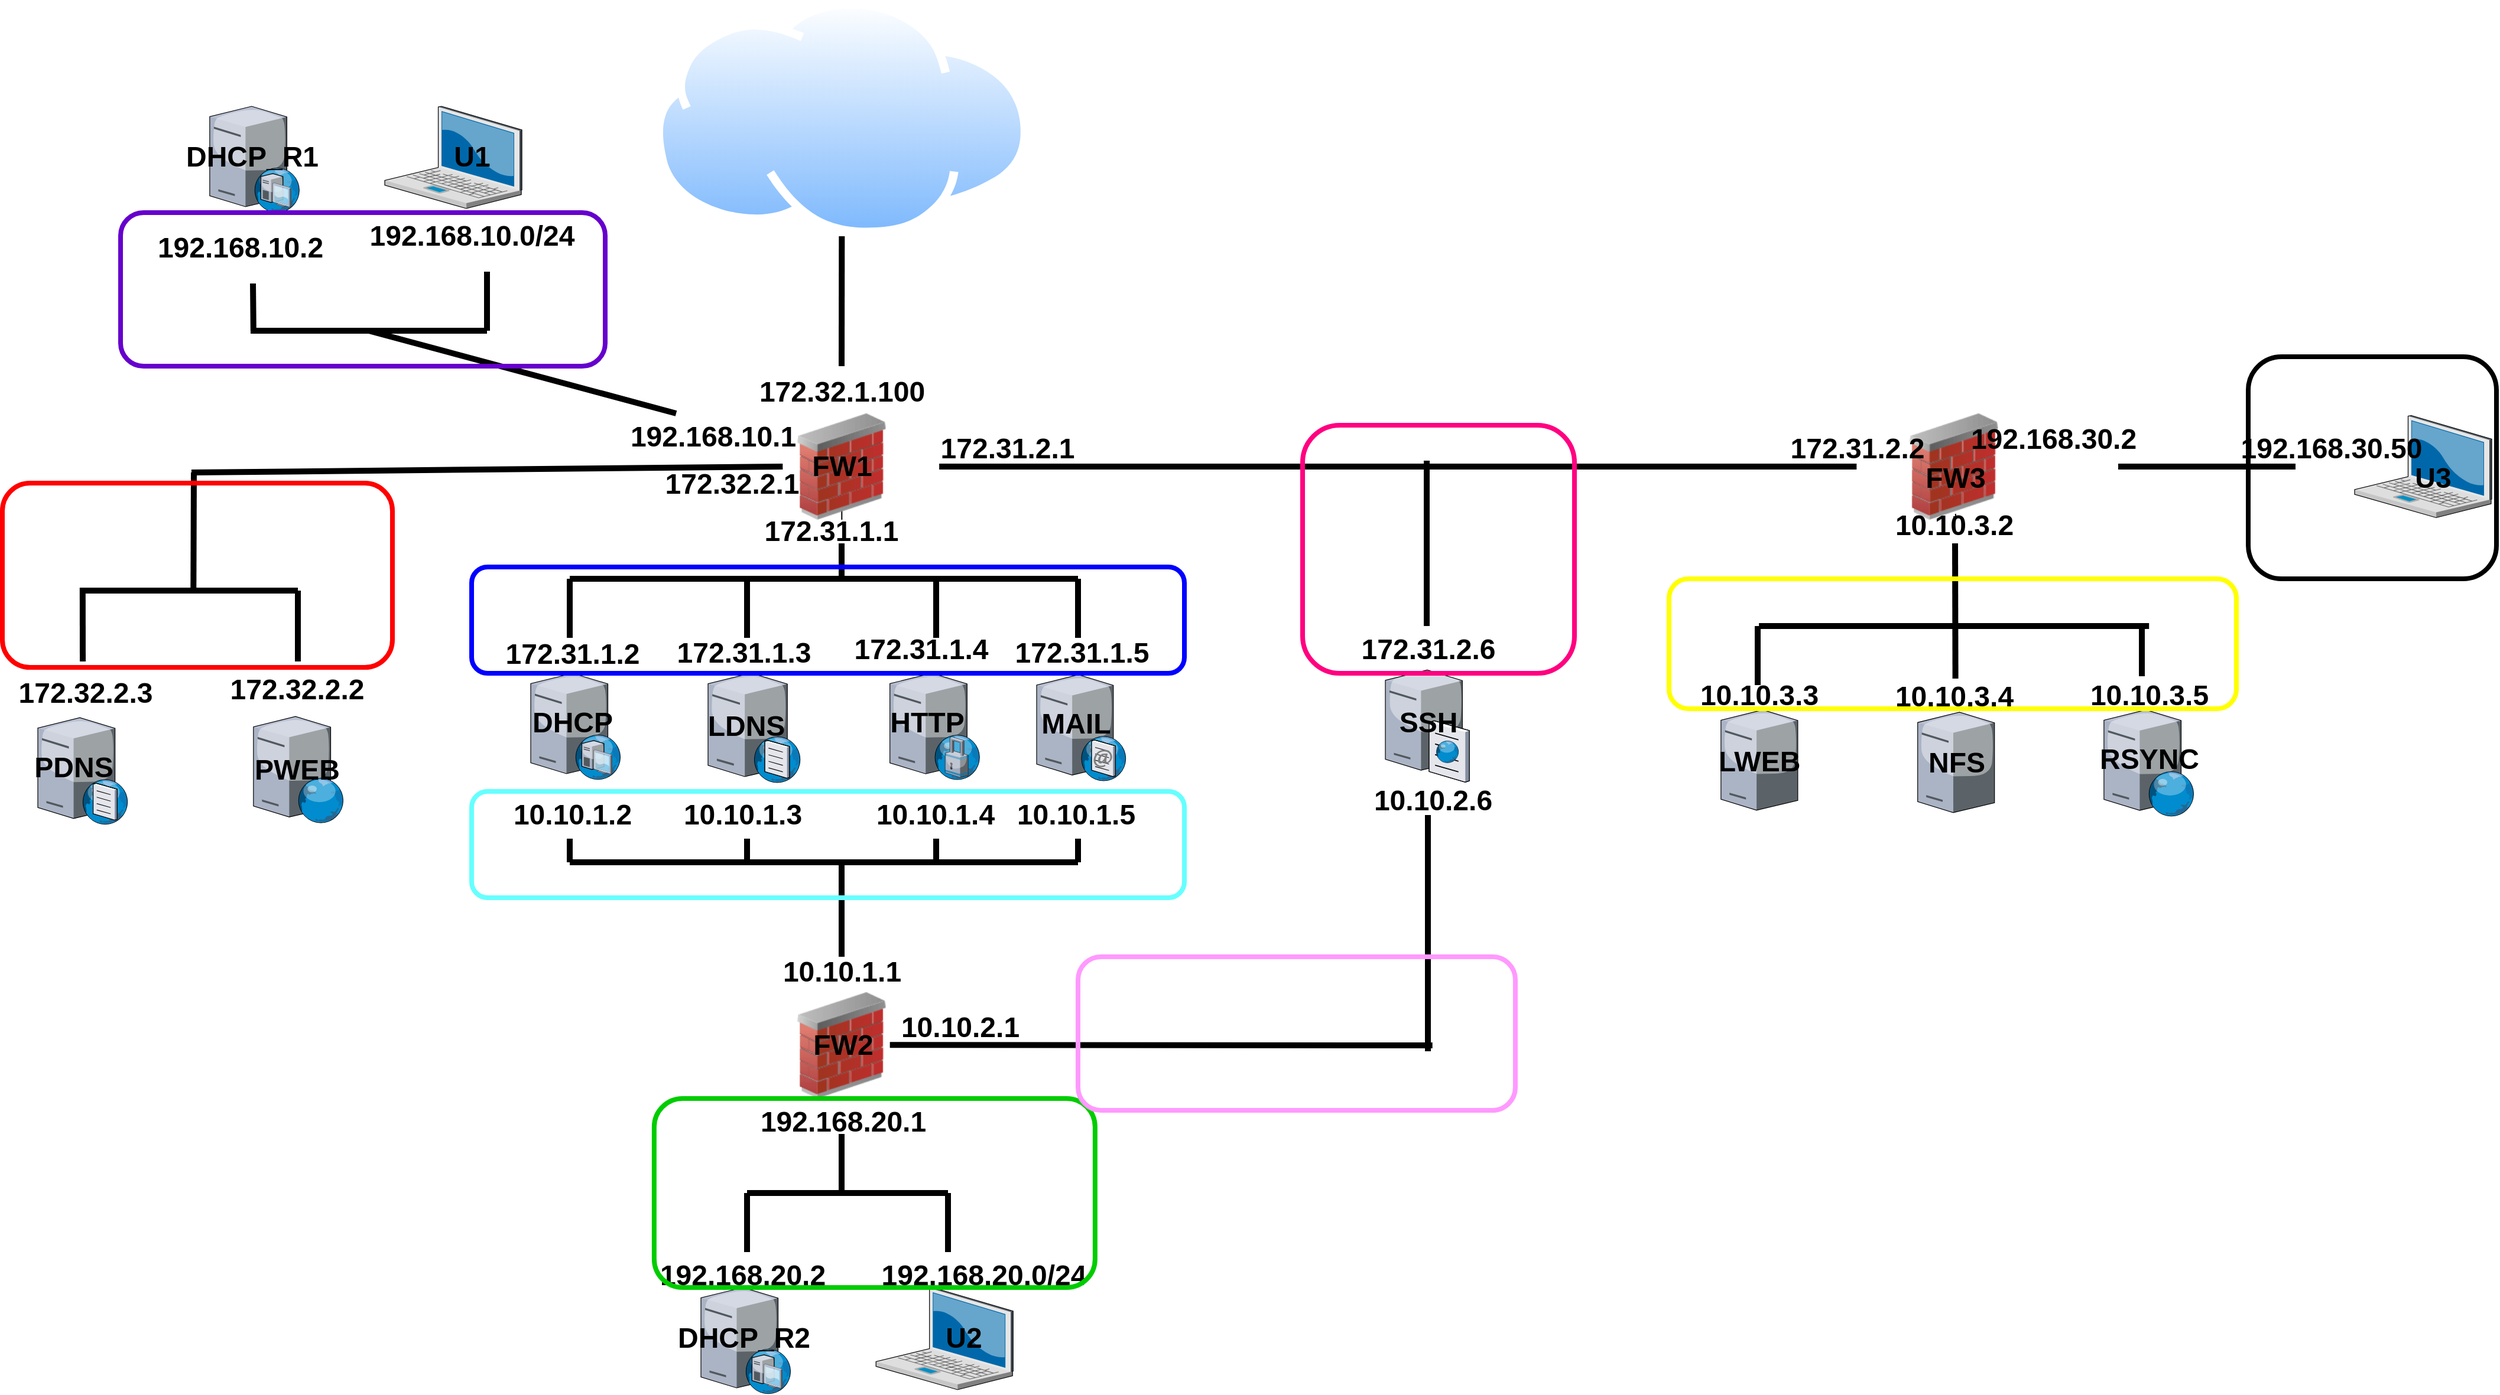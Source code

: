 <mxfile version="20.5.1" type="github">
  <diagram id="6a731a19-8d31-9384-78a2-239565b7b9f0" name="Page-1">
    <mxGraphModel dx="4001" dy="2646" grid="1" gridSize="10" guides="1" tooltips="1" connect="1" arrows="1" fold="1" page="1" pageScale="1" pageWidth="1169" pageHeight="1654" background="#FFFFFF" math="0" shadow="0">
      <root>
        <mxCell id="0" />
        <mxCell id="1" parent="0" />
        <mxCell id="1jXCcoFpXVr-cj9uIh6z-17" style="edgeStyle=elbowEdgeStyle;rounded=0;orthogonalLoop=1;jettySize=auto;elbow=vertical;html=1;exitX=0.5;exitY=1;exitDx=0;exitDy=0;endArrow=none;endFill=0;" parent="1" source="1YaqFMHaYyieEzxT80kR-2257" edge="1">
          <mxGeometry relative="1" as="geometry">
            <mxPoint x="-1409.84" y="-1225" as="targetPoint" />
          </mxGeometry>
        </mxCell>
        <mxCell id="1jXCcoFpXVr-cj9uIh6z-40" style="edgeStyle=none;rounded=0;orthogonalLoop=1;jettySize=auto;html=1;strokeColor=default;endArrow=none;endFill=0;strokeWidth=5;" parent="1" edge="1">
          <mxGeometry relative="1" as="geometry">
            <mxPoint x="-1410" y="-1160" as="targetPoint" />
            <mxPoint x="-1410" y="-1190" as="sourcePoint" />
          </mxGeometry>
        </mxCell>
        <mxCell id="1YaqFMHaYyieEzxT80kR-2257" value="" style="image;html=1;image=img/lib/clip_art/networking/Firewall_02_128x128.png" parent="1" vertex="1">
          <mxGeometry x="-1492.26" y="-1300" width="164.84" height="90" as="geometry" />
        </mxCell>
        <mxCell id="1YaqFMHaYyieEzxT80kR-2258" value="" style="aspect=fixed;perimeter=ellipsePerimeter;html=1;align=center;shadow=0;dashed=0;spacingTop=3;image;image=img/lib/active_directory/internet_cloud.svg;" parent="1" vertex="1">
          <mxGeometry x="-1568.57" y="-1650" width="317.46" height="200" as="geometry" />
        </mxCell>
        <mxCell id="1YaqFMHaYyieEzxT80kR-2264" style="rounded=1;orthogonalLoop=1;jettySize=auto;html=1;strokeColor=#000000;endArrow=none;endFill=0;strokeWidth=5;" parent="1" target="1YaqFMHaYyieEzxT80kR-2258" edge="1">
          <mxGeometry relative="1" as="geometry">
            <mxPoint x="-1410" y="-1340" as="sourcePoint" />
          </mxGeometry>
        </mxCell>
        <mxCell id="1YaqFMHaYyieEzxT80kR-2265" value="FW1" style="text;strokeColor=none;fillColor=none;html=1;fontSize=24;fontStyle=1;verticalAlign=middle;align=center;" parent="1" vertex="1">
          <mxGeometry x="-1459.84" y="-1275" width="100" height="40" as="geometry" />
        </mxCell>
        <mxCell id="1YaqFMHaYyieEzxT80kR-2283" value="" style="verticalLabelPosition=bottom;sketch=0;aspect=fixed;html=1;verticalAlign=top;strokeColor=none;align=center;outlineConnect=0;shape=mxgraph.citrix.dhcp_server;" parent="1" vertex="1">
          <mxGeometry x="-1673" y="-1080" width="76" height="90" as="geometry" />
        </mxCell>
        <mxCell id="1YaqFMHaYyieEzxT80kR-2284" value="" style="verticalLabelPosition=bottom;sketch=0;aspect=fixed;html=1;verticalAlign=top;strokeColor=none;align=center;outlineConnect=0;shape=mxgraph.citrix.dns_server;" parent="1" vertex="1">
          <mxGeometry x="-1523" y="-1082.5" width="78.57" height="95" as="geometry" />
        </mxCell>
        <mxCell id="1YaqFMHaYyieEzxT80kR-2285" value="DHCP" style="text;strokeColor=none;fillColor=none;html=1;fontSize=24;fontStyle=1;verticalAlign=middle;align=center;" parent="1" vertex="1">
          <mxGeometry x="-1673" y="-1048.43" width="70" height="20" as="geometry" />
        </mxCell>
        <mxCell id="1YaqFMHaYyieEzxT80kR-2286" value="LDNS" style="text;strokeColor=none;fillColor=none;html=1;fontSize=24;fontStyle=1;verticalAlign=middle;align=center;" parent="1" vertex="1">
          <mxGeometry x="-1523" y="-1045.94" width="63.84" height="21.87" as="geometry" />
        </mxCell>
        <mxCell id="1YaqFMHaYyieEzxT80kR-2288" value="" style="verticalLabelPosition=bottom;sketch=0;aspect=fixed;html=1;verticalAlign=top;strokeColor=none;align=center;outlineConnect=0;shape=mxgraph.citrix.proxy_server;" parent="1" vertex="1">
          <mxGeometry x="-1369.16" y="-1080.01" width="76.5" height="90" as="geometry" />
        </mxCell>
        <mxCell id="1jXCcoFpXVr-cj9uIh6z-9" value="HTTP" style="text;strokeColor=none;fillColor=none;html=1;fontSize=24;fontStyle=1;verticalAlign=middle;align=center;" parent="1" vertex="1">
          <mxGeometry x="-1369.16" y="-1044.68" width="62.09" height="12.5" as="geometry" />
        </mxCell>
        <mxCell id="1jXCcoFpXVr-cj9uIh6z-41" value="" style="endArrow=none;html=1;rounded=0;strokeColor=default;strokeWidth=5;" parent="1" edge="1">
          <mxGeometry width="50" height="50" relative="1" as="geometry">
            <mxPoint x="-1640" y="-1160" as="sourcePoint" />
            <mxPoint x="-1210" y="-1160" as="targetPoint" />
          </mxGeometry>
        </mxCell>
        <mxCell id="1jXCcoFpXVr-cj9uIh6z-43" value="" style="endArrow=none;html=1;rounded=0;strokeColor=default;strokeWidth=5;" parent="1" edge="1">
          <mxGeometry width="50" height="50" relative="1" as="geometry">
            <mxPoint x="-1640" y="-1110" as="sourcePoint" />
            <mxPoint x="-1640" y="-1160" as="targetPoint" />
          </mxGeometry>
        </mxCell>
        <mxCell id="1jXCcoFpXVr-cj9uIh6z-44" value="" style="endArrow=none;html=1;rounded=0;strokeColor=default;strokeWidth=5;" parent="1" edge="1">
          <mxGeometry width="50" height="50" relative="1" as="geometry">
            <mxPoint x="-1490" y="-1110" as="sourcePoint" />
            <mxPoint x="-1490" y="-1160" as="targetPoint" />
          </mxGeometry>
        </mxCell>
        <mxCell id="1jXCcoFpXVr-cj9uIh6z-45" value="" style="endArrow=none;html=1;rounded=0;strokeColor=default;strokeWidth=5;" parent="1" edge="1">
          <mxGeometry width="50" height="50" relative="1" as="geometry">
            <mxPoint x="-1330" y="-1110" as="sourcePoint" />
            <mxPoint x="-1330" y="-1160" as="targetPoint" />
          </mxGeometry>
        </mxCell>
        <mxCell id="1jXCcoFpXVr-cj9uIh6z-47" value="" style="endArrow=none;html=1;rounded=0;strokeColor=default;strokeWidth=5;" parent="1" edge="1">
          <mxGeometry width="50" height="50" relative="1" as="geometry">
            <mxPoint x="-1210" y="-1110" as="sourcePoint" />
            <mxPoint x="-1210" y="-1160" as="targetPoint" />
          </mxGeometry>
        </mxCell>
        <mxCell id="1jXCcoFpXVr-cj9uIh6z-48" value="" style="endArrow=none;html=1;rounded=0;strokeColor=default;strokeWidth=5;" parent="1" edge="1">
          <mxGeometry width="50" height="50" relative="1" as="geometry">
            <mxPoint x="-1640" y="-920" as="sourcePoint" />
            <mxPoint x="-1210" y="-920" as="targetPoint" />
          </mxGeometry>
        </mxCell>
        <mxCell id="1jXCcoFpXVr-cj9uIh6z-49" value="" style="endArrow=none;html=1;rounded=0;strokeColor=default;strokeWidth=5;" parent="1" edge="1">
          <mxGeometry width="50" height="50" relative="1" as="geometry">
            <mxPoint x="-1640" y="-940" as="sourcePoint" />
            <mxPoint x="-1640" y="-920" as="targetPoint" />
          </mxGeometry>
        </mxCell>
        <mxCell id="1jXCcoFpXVr-cj9uIh6z-50" value="" style="endArrow=none;html=1;rounded=0;strokeColor=default;strokeWidth=5;" parent="1" edge="1">
          <mxGeometry width="50" height="50" relative="1" as="geometry">
            <mxPoint x="-1490" y="-940" as="sourcePoint" />
            <mxPoint x="-1490" y="-920" as="targetPoint" />
          </mxGeometry>
        </mxCell>
        <mxCell id="1jXCcoFpXVr-cj9uIh6z-51" value="" style="endArrow=none;html=1;rounded=0;strokeColor=default;strokeWidth=5;" parent="1" edge="1">
          <mxGeometry width="50" height="50" relative="1" as="geometry">
            <mxPoint x="-1330" y="-940" as="sourcePoint" />
            <mxPoint x="-1330" y="-920" as="targetPoint" />
          </mxGeometry>
        </mxCell>
        <mxCell id="1jXCcoFpXVr-cj9uIh6z-52" value="" style="endArrow=none;html=1;rounded=0;strokeColor=default;strokeWidth=5;" parent="1" edge="1">
          <mxGeometry width="50" height="50" relative="1" as="geometry">
            <mxPoint x="-1210" y="-940" as="sourcePoint" />
            <mxPoint x="-1210" y="-920" as="targetPoint" />
          </mxGeometry>
        </mxCell>
        <mxCell id="1jXCcoFpXVr-cj9uIh6z-53" style="edgeStyle=elbowEdgeStyle;rounded=0;orthogonalLoop=1;jettySize=auto;elbow=vertical;html=1;exitX=0.5;exitY=1;exitDx=0;exitDy=0;endArrow=none;endFill=0;" parent="1" source="1jXCcoFpXVr-cj9uIh6z-54" edge="1">
          <mxGeometry relative="1" as="geometry">
            <mxPoint x="-467.58" y="-1215" as="targetPoint" />
          </mxGeometry>
        </mxCell>
        <mxCell id="1jXCcoFpXVr-cj9uIh6z-54" value="" style="image;html=1;image=img/lib/clip_art/networking/Firewall_02_128x128.png" parent="1" vertex="1">
          <mxGeometry x="-551.33" y="-1300" width="164.84" height="90" as="geometry" />
        </mxCell>
        <mxCell id="1jXCcoFpXVr-cj9uIh6z-55" value="FW3" style="text;strokeColor=none;fillColor=none;html=1;fontSize=24;fontStyle=1;verticalAlign=middle;align=center;" parent="1" vertex="1">
          <mxGeometry x="-517.58" y="-1265" width="100" height="40" as="geometry" />
        </mxCell>
        <mxCell id="1jXCcoFpXVr-cj9uIh6z-57" value="" style="endArrow=none;html=1;rounded=0;strokeColor=#000000;strokeWidth=5;" parent="1" edge="1">
          <mxGeometry width="50" height="50" relative="1" as="geometry">
            <mxPoint x="-1958.35" y="-1150" as="sourcePoint" />
            <mxPoint x="-1958" y="-1250" as="targetPoint" />
          </mxGeometry>
        </mxCell>
        <mxCell id="1jXCcoFpXVr-cj9uIh6z-58" value="" style="endArrow=none;html=1;rounded=0;strokeColor=#000000;strokeWidth=5;" parent="1" edge="1">
          <mxGeometry width="50" height="50" relative="1" as="geometry">
            <mxPoint x="-2050" y="-1150" as="sourcePoint" />
            <mxPoint x="-1870" y="-1150" as="targetPoint" />
            <Array as="points">
              <mxPoint x="-1957.58" y="-1150" />
            </Array>
          </mxGeometry>
        </mxCell>
        <mxCell id="1jXCcoFpXVr-cj9uIh6z-59" value="" style="verticalLabelPosition=bottom;sketch=0;aspect=fixed;html=1;verticalAlign=top;strokeColor=none;align=center;outlineConnect=0;shape=mxgraph.citrix.smtp_server;" parent="1" vertex="1">
          <mxGeometry x="-1245" y="-1081" width="76" height="92" as="geometry" />
        </mxCell>
        <mxCell id="1jXCcoFpXVr-cj9uIh6z-61" value="" style="verticalLabelPosition=bottom;sketch=0;aspect=fixed;html=1;verticalAlign=top;strokeColor=none;align=center;outlineConnect=0;shape=mxgraph.citrix.dns_server;" parent="1" vertex="1">
          <mxGeometry x="-2090" y="-1044.68" width="76.5" height="92.5" as="geometry" />
        </mxCell>
        <mxCell id="1jXCcoFpXVr-cj9uIh6z-62" value="" style="verticalLabelPosition=bottom;sketch=0;aspect=fixed;html=1;verticalAlign=top;strokeColor=none;align=center;outlineConnect=0;shape=mxgraph.citrix.web_server;" parent="1" vertex="1">
          <mxGeometry x="-1907.58" y="-1043.43" width="76.5" height="90" as="geometry" />
        </mxCell>
        <mxCell id="1jXCcoFpXVr-cj9uIh6z-63" value="" style="endArrow=none;html=1;rounded=0;strokeColor=#000000;strokeWidth=5;" parent="1" edge="1">
          <mxGeometry width="50" height="50" relative="1" as="geometry">
            <mxPoint x="-2052" y="-1090" as="sourcePoint" />
            <mxPoint x="-2052.09" y="-1152.5" as="targetPoint" />
          </mxGeometry>
        </mxCell>
        <mxCell id="1jXCcoFpXVr-cj9uIh6z-64" value="" style="endArrow=none;html=1;rounded=0;strokeColor=#000000;strokeWidth=5;" parent="1" edge="1">
          <mxGeometry width="50" height="50" relative="1" as="geometry">
            <mxPoint x="-1870" y="-1090" as="sourcePoint" />
            <mxPoint x="-1870" y="-1150" as="targetPoint" />
          </mxGeometry>
        </mxCell>
        <mxCell id="1jXCcoFpXVr-cj9uIh6z-65" value="MAIL" style="text;strokeColor=none;fillColor=none;html=1;fontSize=24;fontStyle=1;verticalAlign=middle;align=center;" parent="1" vertex="1">
          <mxGeometry x="-1245" y="-1049.07" width="65" height="25" as="geometry" />
        </mxCell>
        <mxCell id="1jXCcoFpXVr-cj9uIh6z-69" value="" style="endArrow=none;html=1;rounded=0;strokeColor=#000000;strokeWidth=5;entryX=0;entryY=0.5;entryDx=0;entryDy=0;" parent="1" target="1YaqFMHaYyieEzxT80kR-2265" edge="1">
          <mxGeometry width="50" height="50" relative="1" as="geometry">
            <mxPoint x="-1960" y="-1250" as="sourcePoint" />
            <mxPoint x="-1550" y="-1280" as="targetPoint" />
          </mxGeometry>
        </mxCell>
        <mxCell id="1jXCcoFpXVr-cj9uIh6z-71" value="" style="endArrow=none;html=1;rounded=0;strokeColor=#000000;strokeWidth=5;exitX=1;exitY=0.5;exitDx=0;exitDy=0;" parent="1" source="1YaqFMHaYyieEzxT80kR-2257" target="1jXCcoFpXVr-cj9uIh6z-54" edge="1">
          <mxGeometry width="50" height="50" relative="1" as="geometry">
            <mxPoint x="-1270" y="-1230" as="sourcePoint" />
            <mxPoint x="-1220" y="-1280" as="targetPoint" />
          </mxGeometry>
        </mxCell>
        <mxCell id="1jXCcoFpXVr-cj9uIh6z-72" value="" style="verticalLabelPosition=bottom;sketch=0;aspect=fixed;html=1;verticalAlign=top;strokeColor=none;align=center;outlineConnect=0;shape=mxgraph.citrix.web_server;" parent="1" vertex="1">
          <mxGeometry x="-342.07" y="-1049.07" width="76.5" height="90" as="geometry" />
        </mxCell>
        <mxCell id="1jXCcoFpXVr-cj9uIh6z-73" value="" style="verticalLabelPosition=bottom;sketch=0;aspect=fixed;html=1;verticalAlign=top;strokeColor=none;align=center;outlineConnect=0;shape=mxgraph.citrix.tower_server;" parent="1" vertex="1">
          <mxGeometry x="-499.65" y="-1047.08" width="65" height="85" as="geometry" />
        </mxCell>
        <mxCell id="1jXCcoFpXVr-cj9uIh6z-75" value="" style="verticalLabelPosition=bottom;sketch=0;aspect=fixed;html=1;verticalAlign=top;strokeColor=none;align=center;outlineConnect=0;shape=mxgraph.citrix.tower_server;" parent="1" vertex="1">
          <mxGeometry x="-666.07" y="-1049.07" width="65" height="85" as="geometry" />
        </mxCell>
        <mxCell id="1jXCcoFpXVr-cj9uIh6z-76" value="" style="endArrow=none;html=1;rounded=0;strokeColor=#000000;strokeWidth=5;" parent="1" edge="1">
          <mxGeometry width="50" height="50" relative="1" as="geometry">
            <mxPoint x="-635" y="-1070" as="sourcePoint" />
            <mxPoint x="-635" y="-1120" as="targetPoint" />
          </mxGeometry>
        </mxCell>
        <mxCell id="1jXCcoFpXVr-cj9uIh6z-77" value="" style="endArrow=none;html=1;rounded=0;strokeColor=#000000;strokeWidth=5;" parent="1" edge="1">
          <mxGeometry width="50" height="50" relative="1" as="geometry">
            <mxPoint x="-467.7" y="-1075.51" as="sourcePoint" />
            <mxPoint x="-468" y="-1190" as="targetPoint" />
          </mxGeometry>
        </mxCell>
        <mxCell id="1jXCcoFpXVr-cj9uIh6z-78" value="" style="endArrow=none;html=1;rounded=0;strokeColor=#000000;strokeWidth=5;" parent="1" edge="1">
          <mxGeometry width="50" height="50" relative="1" as="geometry">
            <mxPoint x="-310.0" y="-1077.5" as="sourcePoint" />
            <mxPoint x="-310" y="-1120" as="targetPoint" />
          </mxGeometry>
        </mxCell>
        <mxCell id="1jXCcoFpXVr-cj9uIh6z-79" value="" style="endArrow=none;html=1;rounded=0;strokeColor=#000000;strokeWidth=5;" parent="1" edge="1">
          <mxGeometry width="50" height="50" relative="1" as="geometry">
            <mxPoint x="-633.91" y="-1120" as="sourcePoint" />
            <mxPoint x="-303.91" y="-1120" as="targetPoint" />
          </mxGeometry>
        </mxCell>
        <mxCell id="1jXCcoFpXVr-cj9uIh6z-81" value="" style="verticalLabelPosition=bottom;sketch=0;aspect=fixed;html=1;verticalAlign=top;strokeColor=none;align=center;outlineConnect=0;shape=mxgraph.citrix.laptop_2;" parent="1" vertex="1">
          <mxGeometry x="-130" y="-1298.25" width="116" height="86.5" as="geometry" />
        </mxCell>
        <mxCell id="1jXCcoFpXVr-cj9uIh6z-82" value="" style="endArrow=none;html=1;rounded=0;strokeColor=#000000;strokeWidth=5;" parent="1" edge="1">
          <mxGeometry width="50" height="50" relative="1" as="geometry">
            <mxPoint x="-330" y="-1255" as="sourcePoint" />
            <mxPoint x="-180" y="-1255" as="targetPoint" />
          </mxGeometry>
        </mxCell>
        <mxCell id="1jXCcoFpXVr-cj9uIh6z-83" value="" style="endArrow=none;html=1;rounded=0;strokeColor=#000000;strokeWidth=5;" parent="1" edge="1">
          <mxGeometry width="50" height="50" relative="1" as="geometry">
            <mxPoint x="-915" y="-1120" as="sourcePoint" />
            <mxPoint x="-915" y="-1260" as="targetPoint" />
          </mxGeometry>
        </mxCell>
        <mxCell id="1jXCcoFpXVr-cj9uIh6z-84" value="" style="verticalLabelPosition=bottom;sketch=0;aspect=fixed;html=1;verticalAlign=top;strokeColor=none;align=center;outlineConnect=0;shape=mxgraph.citrix.ftp_server;" parent="1" vertex="1">
          <mxGeometry x="-950" y="-1085" width="71" height="97" as="geometry" />
        </mxCell>
        <mxCell id="1jXCcoFpXVr-cj9uIh6z-85" value="SSH" style="text;strokeColor=none;fillColor=none;html=1;fontSize=24;fontStyle=1;verticalAlign=middle;align=center;" parent="1" vertex="1">
          <mxGeometry x="-964" y="-1058" width="100" height="40" as="geometry" />
        </mxCell>
        <mxCell id="1jXCcoFpXVr-cj9uIh6z-86" value="" style="endArrow=none;html=1;rounded=0;strokeColor=#000000;strokeWidth=5;" parent="1" edge="1">
          <mxGeometry width="50" height="50" relative="1" as="geometry">
            <mxPoint x="-914" y="-770" as="sourcePoint" />
            <mxPoint x="-914" y="-960" as="targetPoint" />
            <Array as="points">
              <mxPoint x="-914" y="-760" />
              <mxPoint x="-914" y="-770" />
            </Array>
          </mxGeometry>
        </mxCell>
        <mxCell id="1jXCcoFpXVr-cj9uIh6z-87" value="PWEB" style="text;strokeColor=none;fillColor=none;html=1;fontSize=24;fontStyle=1;verticalAlign=middle;align=center;" parent="1" vertex="1">
          <mxGeometry x="-1910.08" y="-1008.43" width="79" height="20" as="geometry" />
        </mxCell>
        <mxCell id="1jXCcoFpXVr-cj9uIh6z-88" value="PDNS" style="text;strokeColor=none;fillColor=none;html=1;fontSize=24;fontStyle=1;verticalAlign=middle;align=center;" parent="1" vertex="1">
          <mxGeometry x="-2100" y="-1012.43" width="80" height="24" as="geometry" />
        </mxCell>
        <mxCell id="1jXCcoFpXVr-cj9uIh6z-90" value="" style="image;html=1;image=img/lib/clip_art/networking/Firewall_02_128x128.png" parent="1" vertex="1">
          <mxGeometry x="-1492.26" y="-810" width="164.84" height="90" as="geometry" />
        </mxCell>
        <mxCell id="1jXCcoFpXVr-cj9uIh6z-91" value="FW2" style="text;strokeColor=none;fillColor=none;html=1;fontSize=24;fontStyle=1;verticalAlign=middle;align=center;" parent="1" vertex="1">
          <mxGeometry x="-1459.16" y="-785" width="100" height="40" as="geometry" />
        </mxCell>
        <mxCell id="1jXCcoFpXVr-cj9uIh6z-92" value="" style="endArrow=none;html=1;rounded=0;strokeColor=#000000;strokeWidth=5;" parent="1" edge="1">
          <mxGeometry width="50" height="50" relative="1" as="geometry">
            <mxPoint x="-1410" y="-840" as="sourcePoint" />
            <mxPoint x="-1410" y="-920" as="targetPoint" />
          </mxGeometry>
        </mxCell>
        <mxCell id="1jXCcoFpXVr-cj9uIh6z-93" value="" style="endArrow=none;html=1;rounded=0;strokeColor=#000000;strokeWidth=5;" parent="1" edge="1">
          <mxGeometry width="50" height="50" relative="1" as="geometry">
            <mxPoint x="-1410" y="-640" as="sourcePoint" />
            <mxPoint x="-1410" y="-690" as="targetPoint" />
          </mxGeometry>
        </mxCell>
        <mxCell id="1jXCcoFpXVr-cj9uIh6z-94" value="" style="endArrow=none;html=1;rounded=0;strokeColor=#000000;strokeWidth=5;" parent="1" edge="1">
          <mxGeometry width="50" height="50" relative="1" as="geometry">
            <mxPoint x="-1490" y="-640" as="sourcePoint" />
            <mxPoint x="-1320" y="-640" as="targetPoint" />
          </mxGeometry>
        </mxCell>
        <mxCell id="1jXCcoFpXVr-cj9uIh6z-95" value="" style="endArrow=none;html=1;rounded=0;strokeColor=#000000;strokeWidth=5;" parent="1" edge="1">
          <mxGeometry width="50" height="50" relative="1" as="geometry">
            <mxPoint x="-1490" y="-590" as="sourcePoint" />
            <mxPoint x="-1490" y="-640" as="targetPoint" />
          </mxGeometry>
        </mxCell>
        <mxCell id="1jXCcoFpXVr-cj9uIh6z-96" value="" style="endArrow=none;html=1;rounded=0;strokeColor=#000000;strokeWidth=5;" parent="1" edge="1">
          <mxGeometry width="50" height="50" relative="1" as="geometry">
            <mxPoint x="-1320" y="-590" as="sourcePoint" />
            <mxPoint x="-1320" y="-640" as="targetPoint" />
          </mxGeometry>
        </mxCell>
        <mxCell id="1jXCcoFpXVr-cj9uIh6z-97" value="" style="verticalLabelPosition=bottom;sketch=0;aspect=fixed;html=1;verticalAlign=top;strokeColor=none;align=center;outlineConnect=0;shape=mxgraph.citrix.dhcp_server;" parent="1" vertex="1">
          <mxGeometry x="-1529" y="-560" width="76" height="90" as="geometry" />
        </mxCell>
        <mxCell id="1jXCcoFpXVr-cj9uIh6z-98" value="" style="verticalLabelPosition=bottom;sketch=0;aspect=fixed;html=1;verticalAlign=top;strokeColor=none;align=center;outlineConnect=0;shape=mxgraph.citrix.laptop_2;" parent="1" vertex="1">
          <mxGeometry x="-1380.91" y="-560" width="116" height="86.5" as="geometry" />
        </mxCell>
        <mxCell id="1jXCcoFpXVr-cj9uIh6z-99" value="" style="endArrow=none;html=1;rounded=0;strokeColor=#000000;strokeWidth=5;" parent="1" edge="1">
          <mxGeometry width="50" height="50" relative="1" as="geometry">
            <mxPoint x="-1369.16" y="-765.34" as="sourcePoint" />
            <mxPoint x="-910.16" y="-765" as="targetPoint" />
          </mxGeometry>
        </mxCell>
        <mxCell id="1jXCcoFpXVr-cj9uIh6z-100" value="NFS" style="text;strokeColor=none;fillColor=none;html=1;fontSize=24;fontStyle=1;verticalAlign=middle;align=center;" parent="1" vertex="1">
          <mxGeometry x="-517.15" y="-1024.07" width="100" height="40" as="geometry" />
        </mxCell>
        <mxCell id="1jXCcoFpXVr-cj9uIh6z-101" value="RSYNC" style="text;strokeColor=none;fillColor=none;html=1;fontSize=24;fontStyle=1;verticalAlign=middle;align=center;" parent="1" vertex="1">
          <mxGeometry x="-354.24" y="-1026.57" width="100" height="40" as="geometry" />
        </mxCell>
        <mxCell id="1jXCcoFpXVr-cj9uIh6z-102" value="LWEB" style="text;strokeColor=none;fillColor=none;html=1;fontSize=24;fontStyle=1;verticalAlign=middle;align=center;" parent="1" vertex="1">
          <mxGeometry x="-683.57" y="-1024.58" width="100" height="40" as="geometry" />
        </mxCell>
        <mxCell id="1jXCcoFpXVr-cj9uIh6z-103" value="DHCP_R2" style="text;strokeColor=none;fillColor=none;html=1;fontSize=24;fontStyle=1;verticalAlign=middle;align=center;" parent="1" vertex="1">
          <mxGeometry x="-1534" y="-534.25" width="81" height="35" as="geometry" />
        </mxCell>
        <mxCell id="xXtHXDpP3TSkbvL2k7ko-1" value="172.32.2.3" style="text;strokeColor=none;fillColor=none;html=1;fontSize=24;fontStyle=1;verticalAlign=middle;align=center;" vertex="1" parent="1">
          <mxGeometry x="-2100" y="-1083" width="100" height="40" as="geometry" />
        </mxCell>
        <mxCell id="xXtHXDpP3TSkbvL2k7ko-2" value="172.32.2.2" style="text;strokeColor=none;fillColor=none;html=1;fontSize=24;fontStyle=1;verticalAlign=middle;align=center;" vertex="1" parent="1">
          <mxGeometry x="-1920.58" y="-1085.94" width="100" height="40" as="geometry" />
        </mxCell>
        <mxCell id="xXtHXDpP3TSkbvL2k7ko-3" value="172.32.2.1" style="text;strokeColor=none;fillColor=none;html=1;fontSize=24;fontStyle=1;verticalAlign=middle;align=center;" vertex="1" parent="1">
          <mxGeometry x="-1553" y="-1260" width="100" height="40" as="geometry" />
        </mxCell>
        <mxCell id="xXtHXDpP3TSkbvL2k7ko-4" value="" style="rounded=1;whiteSpace=wrap;html=1;fillColor=none;strokeColor=#FF0000;fillStyle=hatch;glass=0;shadow=0;gradientColor=none;strokeWidth=4;" vertex="1" parent="1">
          <mxGeometry x="-2120" y="-1240.94" width="330" height="155.94" as="geometry" />
        </mxCell>
        <mxCell id="xXtHXDpP3TSkbvL2k7ko-5" value="172.31.1.2" style="text;strokeColor=none;fillColor=none;html=1;fontSize=24;fontStyle=1;verticalAlign=middle;align=center;shadow=0;glass=0;fillStyle=hatch;strokeWidth=4;" vertex="1" parent="1">
          <mxGeometry x="-1688" y="-1116" width="100" height="40" as="geometry" />
        </mxCell>
        <mxCell id="xXtHXDpP3TSkbvL2k7ko-6" value="172.31.1.3" style="text;strokeColor=none;fillColor=none;html=1;fontSize=24;fontStyle=1;verticalAlign=middle;align=center;shadow=0;glass=0;fillStyle=hatch;strokeWidth=4;" vertex="1" parent="1">
          <mxGeometry x="-1543.5" y="-1117.5" width="100" height="40" as="geometry" />
        </mxCell>
        <mxCell id="xXtHXDpP3TSkbvL2k7ko-7" value="172.31.1.4" style="text;strokeColor=none;fillColor=none;html=1;fontSize=24;fontStyle=1;verticalAlign=middle;align=center;shadow=0;glass=0;fillStyle=hatch;strokeWidth=4;" vertex="1" parent="1">
          <mxGeometry x="-1392.66" y="-1120" width="100" height="40" as="geometry" />
        </mxCell>
        <mxCell id="xXtHXDpP3TSkbvL2k7ko-8" value="172.31.1.5" style="text;strokeColor=none;fillColor=none;html=1;fontSize=24;fontStyle=1;verticalAlign=middle;align=center;shadow=0;glass=0;fillStyle=hatch;strokeWidth=4;" vertex="1" parent="1">
          <mxGeometry x="-1257" y="-1117.5" width="100" height="40" as="geometry" />
        </mxCell>
        <mxCell id="xXtHXDpP3TSkbvL2k7ko-9" value="10.10.1.2" style="text;strokeColor=none;fillColor=none;html=1;fontSize=24;fontStyle=1;verticalAlign=middle;align=center;shadow=0;glass=0;fillStyle=hatch;strokeWidth=4;" vertex="1" parent="1">
          <mxGeometry x="-1688" y="-980" width="100" height="40" as="geometry" />
        </mxCell>
        <mxCell id="xXtHXDpP3TSkbvL2k7ko-11" value="10.10.1.3" style="text;strokeColor=none;fillColor=none;html=1;fontSize=24;fontStyle=1;verticalAlign=middle;align=center;shadow=0;glass=0;fillStyle=hatch;strokeWidth=4;" vertex="1" parent="1">
          <mxGeometry x="-1544.43" y="-980" width="100" height="40" as="geometry" />
        </mxCell>
        <mxCell id="xXtHXDpP3TSkbvL2k7ko-12" value="10.10.1.4" style="text;strokeColor=none;fillColor=none;html=1;fontSize=24;fontStyle=1;verticalAlign=middle;align=center;shadow=0;glass=0;fillStyle=hatch;strokeWidth=4;" vertex="1" parent="1">
          <mxGeometry x="-1380.91" y="-980" width="100" height="40" as="geometry" />
        </mxCell>
        <mxCell id="xXtHXDpP3TSkbvL2k7ko-13" value="10.10.1.5" style="text;strokeColor=none;fillColor=none;html=1;fontSize=24;fontStyle=1;verticalAlign=middle;align=center;shadow=0;glass=0;fillStyle=hatch;strokeWidth=4;" vertex="1" parent="1">
          <mxGeometry x="-1262.5" y="-980" width="100" height="40" as="geometry" />
        </mxCell>
        <mxCell id="xXtHXDpP3TSkbvL2k7ko-14" value="10.10.1.1" style="text;strokeColor=none;fillColor=none;html=1;fontSize=24;fontStyle=1;verticalAlign=middle;align=center;shadow=0;glass=0;fillStyle=hatch;strokeWidth=4;" vertex="1" parent="1">
          <mxGeometry x="-1459.84" y="-847" width="100" height="40" as="geometry" />
        </mxCell>
        <mxCell id="xXtHXDpP3TSkbvL2k7ko-15" value="10.10.2.1" style="text;strokeColor=none;fillColor=none;html=1;fontSize=24;fontStyle=1;verticalAlign=middle;align=center;shadow=0;glass=0;fillStyle=hatch;strokeWidth=4;" vertex="1" parent="1">
          <mxGeometry x="-1359.84" y="-800" width="100" height="40" as="geometry" />
        </mxCell>
        <mxCell id="xXtHXDpP3TSkbvL2k7ko-16" value="192.168.20.1" style="text;strokeColor=none;fillColor=none;html=1;fontSize=24;fontStyle=1;verticalAlign=middle;align=center;shadow=0;glass=0;fillStyle=hatch;strokeWidth=4;" vertex="1" parent="1">
          <mxGeometry x="-1458.84" y="-720" width="100" height="40" as="geometry" />
        </mxCell>
        <mxCell id="xXtHXDpP3TSkbvL2k7ko-18" value="192.168.20.2" style="text;strokeColor=none;fillColor=none;html=1;fontSize=24;fontStyle=1;verticalAlign=middle;align=center;shadow=0;glass=0;fillStyle=hatch;strokeWidth=4;" vertex="1" parent="1">
          <mxGeometry x="-1544.43" y="-590" width="100" height="40" as="geometry" />
        </mxCell>
        <mxCell id="xXtHXDpP3TSkbvL2k7ko-20" value="192.168.20.0/24" style="text;strokeColor=none;fillColor=none;html=1;fontSize=24;fontStyle=1;verticalAlign=middle;align=center;shadow=0;glass=0;fillStyle=hatch;strokeWidth=4;" vertex="1" parent="1">
          <mxGeometry x="-1340" y="-590" width="100" height="40" as="geometry" />
        </mxCell>
        <mxCell id="xXtHXDpP3TSkbvL2k7ko-21" value="172.31.1.1" style="text;strokeColor=none;fillColor=none;html=1;fontSize=24;fontStyle=1;verticalAlign=middle;align=center;shadow=0;glass=0;fillStyle=hatch;strokeWidth=4;" vertex="1" parent="1">
          <mxGeometry x="-1469.16" y="-1220" width="100" height="40" as="geometry" />
        </mxCell>
        <mxCell id="xXtHXDpP3TSkbvL2k7ko-22" value="172.32.1.100" style="text;strokeColor=none;fillColor=none;html=1;fontSize=24;fontStyle=1;verticalAlign=middle;align=center;" vertex="1" parent="1">
          <mxGeometry x="-1459.84" y="-1338" width="100" height="40" as="geometry" />
        </mxCell>
        <mxCell id="xXtHXDpP3TSkbvL2k7ko-25" value="172.31.2.1" style="text;strokeColor=none;fillColor=none;html=1;fontSize=24;fontStyle=1;verticalAlign=middle;align=center;shadow=0;glass=0;fillStyle=hatch;strokeWidth=4;" vertex="1" parent="1">
          <mxGeometry x="-1320" y="-1290" width="100" height="40" as="geometry" />
        </mxCell>
        <mxCell id="xXtHXDpP3TSkbvL2k7ko-26" value="172.31.2.6" style="text;strokeColor=none;fillColor=none;html=1;fontSize=24;fontStyle=1;verticalAlign=middle;align=center;shadow=0;glass=0;fillStyle=hatch;strokeWidth=4;" vertex="1" parent="1">
          <mxGeometry x="-964.5" y="-1120" width="100" height="40" as="geometry" />
        </mxCell>
        <mxCell id="xXtHXDpP3TSkbvL2k7ko-27" value="10.10.2.6" style="text;strokeColor=none;fillColor=none;html=1;fontSize=24;fontStyle=1;verticalAlign=middle;align=center;shadow=0;glass=0;fillStyle=hatch;strokeWidth=4;" vertex="1" parent="1">
          <mxGeometry x="-960" y="-992.18" width="100" height="40" as="geometry" />
        </mxCell>
        <mxCell id="xXtHXDpP3TSkbvL2k7ko-28" value="10.10.3.2" style="text;strokeColor=none;fillColor=none;html=1;fontSize=24;fontStyle=1;verticalAlign=middle;align=center;shadow=0;glass=0;fillStyle=hatch;strokeWidth=4;" vertex="1" parent="1">
          <mxGeometry x="-518.91" y="-1225" width="100" height="40" as="geometry" />
        </mxCell>
        <mxCell id="xXtHXDpP3TSkbvL2k7ko-29" value="10.10.3.3" style="text;strokeColor=none;fillColor=none;html=1;fontSize=24;fontStyle=1;verticalAlign=middle;align=center;shadow=0;glass=0;fillStyle=hatch;strokeWidth=4;" vertex="1" parent="1">
          <mxGeometry x="-683.57" y="-1081" width="100" height="40" as="geometry" />
        </mxCell>
        <mxCell id="xXtHXDpP3TSkbvL2k7ko-30" value="10.10.3.4" style="text;strokeColor=none;fillColor=none;html=1;fontSize=24;fontStyle=1;verticalAlign=middle;align=center;shadow=0;glass=0;fillStyle=hatch;strokeWidth=4;" vertex="1" parent="1">
          <mxGeometry x="-518.91" y="-1080" width="100" height="40" as="geometry" />
        </mxCell>
        <mxCell id="xXtHXDpP3TSkbvL2k7ko-31" value="10.10.3.5" style="text;strokeColor=none;fillColor=none;html=1;fontSize=24;fontStyle=1;verticalAlign=middle;align=center;shadow=0;glass=0;fillStyle=hatch;strokeWidth=4;" vertex="1" parent="1">
          <mxGeometry x="-354.24" y="-1081" width="100" height="40" as="geometry" />
        </mxCell>
        <mxCell id="xXtHXDpP3TSkbvL2k7ko-32" value="192.168.30.2" style="text;strokeColor=none;fillColor=none;html=1;fontSize=24;fontStyle=1;verticalAlign=middle;align=center;shadow=0;glass=0;fillStyle=hatch;strokeWidth=4;" vertex="1" parent="1">
          <mxGeometry x="-434.65" y="-1298" width="100" height="40" as="geometry" />
        </mxCell>
        <mxCell id="xXtHXDpP3TSkbvL2k7ko-33" value="192.168.30.50" style="text;strokeColor=none;fillColor=none;html=1;fontSize=24;fontStyle=1;verticalAlign=middle;align=center;shadow=0;glass=0;fillStyle=hatch;strokeWidth=4;" vertex="1" parent="1">
          <mxGeometry x="-200.0" y="-1290" width="100" height="40" as="geometry" />
        </mxCell>
        <mxCell id="xXtHXDpP3TSkbvL2k7ko-36" value="U2" style="text;strokeColor=none;fillColor=none;html=1;fontSize=24;fontStyle=1;verticalAlign=middle;align=center;shadow=0;glass=0;fillStyle=hatch;strokeWidth=4;" vertex="1" parent="1">
          <mxGeometry x="-1357" y="-537" width="100" height="40" as="geometry" />
        </mxCell>
        <mxCell id="xXtHXDpP3TSkbvL2k7ko-37" value="U3" style="text;strokeColor=none;fillColor=none;html=1;fontSize=24;fontStyle=1;verticalAlign=middle;align=center;shadow=0;glass=0;fillStyle=hatch;strokeWidth=4;" vertex="1" parent="1">
          <mxGeometry x="-114" y="-1265" width="100" height="40" as="geometry" />
        </mxCell>
        <mxCell id="xXtHXDpP3TSkbvL2k7ko-38" value="172.31.2.2" style="text;strokeColor=none;fillColor=none;html=1;fontSize=24;fontStyle=1;verticalAlign=middle;align=center;shadow=0;glass=0;fillStyle=hatch;strokeWidth=4;" vertex="1" parent="1">
          <mxGeometry x="-601.07" y="-1290" width="100" height="40" as="geometry" />
        </mxCell>
        <mxCell id="xXtHXDpP3TSkbvL2k7ko-39" value="" style="endArrow=none;html=1;rounded=0;strokeWidth=5;" edge="1" parent="1">
          <mxGeometry width="50" height="50" relative="1" as="geometry">
            <mxPoint x="-1810" y="-1370" as="sourcePoint" />
            <mxPoint x="-1550" y="-1300" as="targetPoint" />
          </mxGeometry>
        </mxCell>
        <mxCell id="xXtHXDpP3TSkbvL2k7ko-40" value="" style="verticalLabelPosition=bottom;sketch=0;aspect=fixed;html=1;verticalAlign=top;strokeColor=none;align=center;outlineConnect=0;shape=mxgraph.citrix.dhcp_server;" vertex="1" parent="1">
          <mxGeometry x="-1944.57" y="-1560" width="76" height="90" as="geometry" />
        </mxCell>
        <mxCell id="xXtHXDpP3TSkbvL2k7ko-41" value="" style="verticalLabelPosition=bottom;sketch=0;aspect=fixed;html=1;verticalAlign=top;strokeColor=none;align=center;outlineConnect=0;shape=mxgraph.citrix.laptop_2;" vertex="1" parent="1">
          <mxGeometry x="-1796.48" y="-1560" width="116" height="86.5" as="geometry" />
        </mxCell>
        <mxCell id="xXtHXDpP3TSkbvL2k7ko-42" value="DHCP_R1" style="text;strokeColor=none;fillColor=none;html=1;fontSize=24;fontStyle=1;verticalAlign=middle;align=center;" vertex="1" parent="1">
          <mxGeometry x="-1949.57" y="-1534.25" width="81" height="35" as="geometry" />
        </mxCell>
        <mxCell id="xXtHXDpP3TSkbvL2k7ko-43" value="192.168.10.2" style="text;strokeColor=none;fillColor=none;html=1;fontSize=24;fontStyle=1;verticalAlign=middle;align=center;shadow=0;glass=0;fillStyle=hatch;strokeWidth=4;" vertex="1" parent="1">
          <mxGeometry x="-1968.57" y="-1460" width="100" height="40" as="geometry" />
        </mxCell>
        <mxCell id="xXtHXDpP3TSkbvL2k7ko-44" value="192.168.10.0/24" style="text;strokeColor=none;fillColor=none;html=1;fontSize=24;fontStyle=1;verticalAlign=middle;align=center;shadow=0;glass=0;fillStyle=hatch;strokeWidth=4;" vertex="1" parent="1">
          <mxGeometry x="-1773" y="-1470" width="100" height="40" as="geometry" />
        </mxCell>
        <mxCell id="xXtHXDpP3TSkbvL2k7ko-45" value="U1" style="text;strokeColor=none;fillColor=none;html=1;fontSize=24;fontStyle=1;verticalAlign=middle;align=center;shadow=0;glass=0;fillStyle=hatch;strokeWidth=4;" vertex="1" parent="1">
          <mxGeometry x="-1772.57" y="-1537" width="100" height="40" as="geometry" />
        </mxCell>
        <mxCell id="xXtHXDpP3TSkbvL2k7ko-46" value="" style="html=1;rounded=0;strokeWidth=5;endArrow=none;endFill=0;" edge="1" parent="1">
          <mxGeometry width="100" relative="1" as="geometry">
            <mxPoint x="-1910" y="-1370" as="sourcePoint" />
            <mxPoint x="-1810" y="-1370" as="targetPoint" />
          </mxGeometry>
        </mxCell>
        <mxCell id="xXtHXDpP3TSkbvL2k7ko-47" value="" style="html=1;rounded=0;strokeWidth=5;endArrow=none;endFill=0;" edge="1" parent="1">
          <mxGeometry width="100" relative="1" as="geometry">
            <mxPoint x="-1810" y="-1370" as="sourcePoint" />
            <mxPoint x="-1710" y="-1370" as="targetPoint" />
          </mxGeometry>
        </mxCell>
        <mxCell id="xXtHXDpP3TSkbvL2k7ko-48" value="" style="html=1;rounded=0;strokeWidth=5;endArrow=none;endFill=0;" edge="1" parent="1">
          <mxGeometry width="100" relative="1" as="geometry">
            <mxPoint x="-1908" y="-1410" as="sourcePoint" />
            <mxPoint x="-1907.58" y="-1370" as="targetPoint" />
          </mxGeometry>
        </mxCell>
        <mxCell id="xXtHXDpP3TSkbvL2k7ko-49" value="" style="html=1;rounded=0;strokeWidth=5;endArrow=none;endFill=0;" edge="1" parent="1">
          <mxGeometry width="100" relative="1" as="geometry">
            <mxPoint x="-1710" y="-1370" as="sourcePoint" />
            <mxPoint x="-1710" y="-1420" as="targetPoint" />
          </mxGeometry>
        </mxCell>
        <mxCell id="xXtHXDpP3TSkbvL2k7ko-50" value="192.168.10.1" style="text;strokeColor=none;fillColor=none;html=1;fontSize=24;fontStyle=1;verticalAlign=middle;align=center;shadow=0;glass=0;fillStyle=hatch;strokeWidth=4;" vertex="1" parent="1">
          <mxGeometry x="-1568.57" y="-1300" width="100" height="40" as="geometry" />
        </mxCell>
        <mxCell id="xXtHXDpP3TSkbvL2k7ko-51" value="" style="rounded=1;whiteSpace=wrap;html=1;shadow=0;glass=0;fillStyle=hatch;strokeColor=#0000FF;strokeWidth=4;fillColor=none;gradientColor=none;" vertex="1" parent="1">
          <mxGeometry x="-1723" y="-1170" width="603" height="90" as="geometry" />
        </mxCell>
        <mxCell id="xXtHXDpP3TSkbvL2k7ko-52" value="" style="rounded=1;whiteSpace=wrap;html=1;shadow=0;glass=0;fillStyle=hatch;strokeColor=#00CC00;strokeWidth=4;fillColor=none;gradientColor=none;" vertex="1" parent="1">
          <mxGeometry x="-1568.57" y="-720" width="373" height="160" as="geometry" />
        </mxCell>
        <mxCell id="xXtHXDpP3TSkbvL2k7ko-53" value="" style="rounded=1;whiteSpace=wrap;html=1;shadow=0;glass=0;fillStyle=hatch;strokeColor=#FF0080;strokeWidth=4;fillColor=none;gradientColor=none;" vertex="1" parent="1">
          <mxGeometry x="-1020" y="-1290" width="230" height="210" as="geometry" />
        </mxCell>
        <mxCell id="xXtHXDpP3TSkbvL2k7ko-54" value="" style="rounded=1;whiteSpace=wrap;html=1;shadow=0;glass=0;fillStyle=hatch;strokeColor=#FFFF00;strokeWidth=4;fillColor=none;gradientColor=none;" vertex="1" parent="1">
          <mxGeometry x="-710" y="-1160" width="480" height="110" as="geometry" />
        </mxCell>
        <mxCell id="xXtHXDpP3TSkbvL2k7ko-55" value="" style="rounded=1;whiteSpace=wrap;html=1;shadow=0;glass=0;fillStyle=hatch;strokeColor=#000000;strokeWidth=4;fillColor=none;gradientColor=none;" vertex="1" parent="1">
          <mxGeometry x="-220" y="-1348" width="210" height="188" as="geometry" />
        </mxCell>
        <mxCell id="xXtHXDpP3TSkbvL2k7ko-57" value="" style="rounded=1;whiteSpace=wrap;html=1;shadow=0;glass=0;fillStyle=hatch;strokeColor=#6600CC;strokeWidth=4;fillColor=none;gradientColor=none;" vertex="1" parent="1">
          <mxGeometry x="-2020" y="-1470" width="410" height="130" as="geometry" />
        </mxCell>
        <mxCell id="xXtHXDpP3TSkbvL2k7ko-58" value="" style="rounded=1;whiteSpace=wrap;html=1;shadow=0;glass=0;fillStyle=hatch;strokeColor=#66FFFF;strokeWidth=4;fillColor=none;gradientColor=none;" vertex="1" parent="1">
          <mxGeometry x="-1723" y="-980" width="603" height="90" as="geometry" />
        </mxCell>
        <mxCell id="xXtHXDpP3TSkbvL2k7ko-59" value="" style="rounded=1;whiteSpace=wrap;html=1;shadow=0;glass=0;fillStyle=hatch;strokeColor=#FF99FF;strokeWidth=4;fillColor=none;gradientColor=none;" vertex="1" parent="1">
          <mxGeometry x="-1210" y="-840" width="370" height="130" as="geometry" />
        </mxCell>
      </root>
    </mxGraphModel>
  </diagram>
</mxfile>
